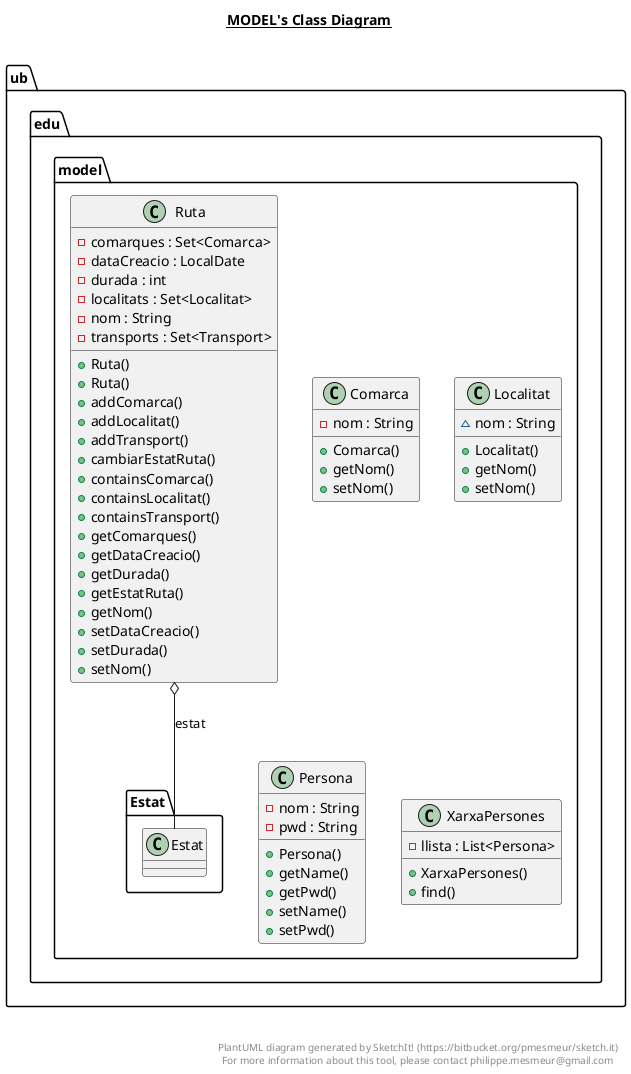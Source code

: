 @startuml

title __MODEL's Class Diagram__\n

  namespace ub.edu.model {
    class ub.edu.model.Comarca {
        - nom : String
        + Comarca()
        + getNom()
        + setNom()
    }
  }
  

  namespace ub.edu.model {
    class ub.edu.model.Localitat {
        ~ nom : String
        + Localitat()
        + getNom()
        + setNom()
    }
  }
  

  namespace ub.edu.model {
    class ub.edu.model.Persona {
        - nom : String
        - pwd : String
        + Persona()
        + getName()
        + getPwd()
        + setName()
        + setPwd()
    }
  }
  

  namespace ub.edu.model {
    class ub.edu.model.Ruta {
        - comarques : Set<Comarca>
        - dataCreacio : LocalDate
        - durada : int
        - localitats : Set<Localitat>
        - nom : String
        - transports : Set<Transport>
        + Ruta()
        + Ruta()
        + addComarca()
        + addLocalitat()
        + addTransport()
        + cambiarEstatRuta()
        + containsComarca()
        + containsLocalitat()
        + containsTransport()
        + getComarques()
        + getDataCreacio()
        + getDurada()
        + getEstatRuta()
        + getNom()
        + setDataCreacio()
        + setDurada()
        + setNom()
    }
  }
  

  namespace ub.edu.model {
    class ub.edu.model.XarxaPersones {
        - llista : List<Persona>
        + XarxaPersones()
        + find()
    }
  }
  

  ub.edu.model.Ruta o-- ub.edu.model.Estat.Estat : estat


right footer


PlantUML diagram generated by SketchIt! (https://bitbucket.org/pmesmeur/sketch.it)
For more information about this tool, please contact philippe.mesmeur@gmail.com
endfooter

@enduml
